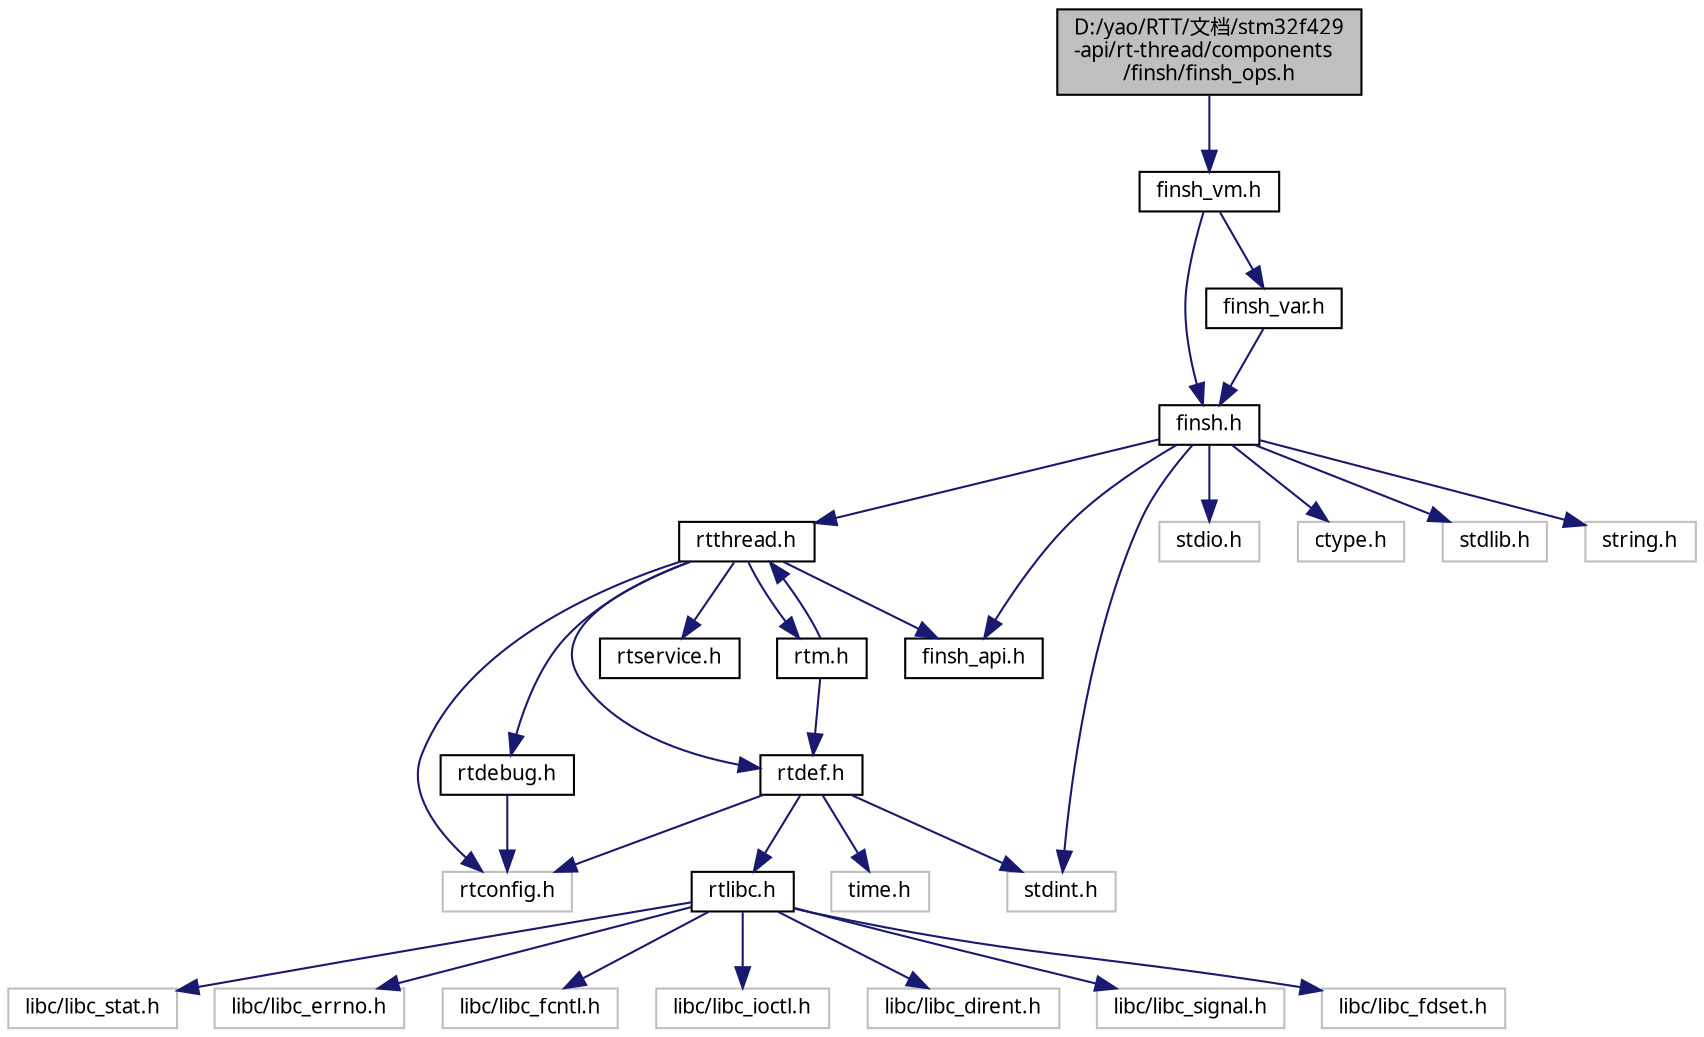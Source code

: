 digraph "D:/yao/RTT/文档/stm32f429-api/rt-thread/components/finsh/finsh_ops.h"
{
  edge [fontname="FreeSans.ttf",fontsize="10",labelfontname="FreeSans.ttf",labelfontsize="10"];
  node [fontname="FreeSans.ttf",fontsize="10",shape=record];
  Node1 [label="D:/yao/RTT/文档/stm32f429\l-api/rt-thread/components\l/finsh/finsh_ops.h",height=0.2,width=0.4,color="black", fillcolor="grey75", style="filled", fontcolor="black"];
  Node1 -> Node2 [color="midnightblue",fontsize="10",style="solid",fontname="FreeSans.ttf"];
  Node2 [label="finsh_vm.h",height=0.2,width=0.4,color="black", fillcolor="white", style="filled",URL="$finsh__vm_8h.html"];
  Node2 -> Node3 [color="midnightblue",fontsize="10",style="solid",fontname="FreeSans.ttf"];
  Node3 [label="finsh.h",height=0.2,width=0.4,color="black", fillcolor="white", style="filled",URL="$components_2finsh_2finsh_8h.html"];
  Node3 -> Node4 [color="midnightblue",fontsize="10",style="solid",fontname="FreeSans.ttf"];
  Node4 [label="rtthread.h",height=0.2,width=0.4,color="black", fillcolor="white", style="filled",URL="$rtthread_8h.html"];
  Node4 -> Node5 [color="midnightblue",fontsize="10",style="solid",fontname="FreeSans.ttf"];
  Node5 [label="rtconfig.h",height=0.2,width=0.4,color="grey75", fillcolor="white", style="filled"];
  Node4 -> Node6 [color="midnightblue",fontsize="10",style="solid",fontname="FreeSans.ttf"];
  Node6 [label="rtdebug.h",height=0.2,width=0.4,color="black", fillcolor="white", style="filled",URL="$rtdebug_8h.html"];
  Node6 -> Node5 [color="midnightblue",fontsize="10",style="solid",fontname="FreeSans.ttf"];
  Node4 -> Node7 [color="midnightblue",fontsize="10",style="solid",fontname="FreeSans.ttf"];
  Node7 [label="rtdef.h",height=0.2,width=0.4,color="black", fillcolor="white", style="filled",URL="$rtdef_8h.html"];
  Node7 -> Node5 [color="midnightblue",fontsize="10",style="solid",fontname="FreeSans.ttf"];
  Node7 -> Node8 [color="midnightblue",fontsize="10",style="solid",fontname="FreeSans.ttf"];
  Node8 [label="rtlibc.h",height=0.2,width=0.4,color="black", fillcolor="white", style="filled",URL="$rtlibc_8h.html"];
  Node8 -> Node9 [color="midnightblue",fontsize="10",style="solid",fontname="FreeSans.ttf"];
  Node9 [label="libc/libc_stat.h",height=0.2,width=0.4,color="grey75", fillcolor="white", style="filled"];
  Node8 -> Node10 [color="midnightblue",fontsize="10",style="solid",fontname="FreeSans.ttf"];
  Node10 [label="libc/libc_errno.h",height=0.2,width=0.4,color="grey75", fillcolor="white", style="filled"];
  Node8 -> Node11 [color="midnightblue",fontsize="10",style="solid",fontname="FreeSans.ttf"];
  Node11 [label="libc/libc_fcntl.h",height=0.2,width=0.4,color="grey75", fillcolor="white", style="filled"];
  Node8 -> Node12 [color="midnightblue",fontsize="10",style="solid",fontname="FreeSans.ttf"];
  Node12 [label="libc/libc_ioctl.h",height=0.2,width=0.4,color="grey75", fillcolor="white", style="filled"];
  Node8 -> Node13 [color="midnightblue",fontsize="10",style="solid",fontname="FreeSans.ttf"];
  Node13 [label="libc/libc_dirent.h",height=0.2,width=0.4,color="grey75", fillcolor="white", style="filled"];
  Node8 -> Node14 [color="midnightblue",fontsize="10",style="solid",fontname="FreeSans.ttf"];
  Node14 [label="libc/libc_signal.h",height=0.2,width=0.4,color="grey75", fillcolor="white", style="filled"];
  Node8 -> Node15 [color="midnightblue",fontsize="10",style="solid",fontname="FreeSans.ttf"];
  Node15 [label="libc/libc_fdset.h",height=0.2,width=0.4,color="grey75", fillcolor="white", style="filled"];
  Node7 -> Node16 [color="midnightblue",fontsize="10",style="solid",fontname="FreeSans.ttf"];
  Node16 [label="stdint.h",height=0.2,width=0.4,color="grey75", fillcolor="white", style="filled"];
  Node7 -> Node17 [color="midnightblue",fontsize="10",style="solid",fontname="FreeSans.ttf"];
  Node17 [label="time.h",height=0.2,width=0.4,color="grey75", fillcolor="white", style="filled"];
  Node4 -> Node18 [color="midnightblue",fontsize="10",style="solid",fontname="FreeSans.ttf"];
  Node18 [label="rtservice.h",height=0.2,width=0.4,color="black", fillcolor="white", style="filled",URL="$rtservice_8h.html"];
  Node4 -> Node19 [color="midnightblue",fontsize="10",style="solid",fontname="FreeSans.ttf"];
  Node19 [label="rtm.h",height=0.2,width=0.4,color="black", fillcolor="white", style="filled",URL="$rtm_8h.html"];
  Node19 -> Node7 [color="midnightblue",fontsize="10",style="solid",fontname="FreeSans.ttf"];
  Node19 -> Node4 [color="midnightblue",fontsize="10",style="solid",fontname="FreeSans.ttf"];
  Node4 -> Node20 [color="midnightblue",fontsize="10",style="solid",fontname="FreeSans.ttf"];
  Node20 [label="finsh_api.h",height=0.2,width=0.4,color="black", fillcolor="white", style="filled",URL="$finsh__api_8h.html"];
  Node3 -> Node20 [color="midnightblue",fontsize="10",style="solid",fontname="FreeSans.ttf"];
  Node3 -> Node21 [color="midnightblue",fontsize="10",style="solid",fontname="FreeSans.ttf"];
  Node21 [label="stdio.h",height=0.2,width=0.4,color="grey75", fillcolor="white", style="filled"];
  Node3 -> Node22 [color="midnightblue",fontsize="10",style="solid",fontname="FreeSans.ttf"];
  Node22 [label="ctype.h",height=0.2,width=0.4,color="grey75", fillcolor="white", style="filled"];
  Node3 -> Node23 [color="midnightblue",fontsize="10",style="solid",fontname="FreeSans.ttf"];
  Node23 [label="stdlib.h",height=0.2,width=0.4,color="grey75", fillcolor="white", style="filled"];
  Node3 -> Node16 [color="midnightblue",fontsize="10",style="solid",fontname="FreeSans.ttf"];
  Node3 -> Node24 [color="midnightblue",fontsize="10",style="solid",fontname="FreeSans.ttf"];
  Node24 [label="string.h",height=0.2,width=0.4,color="grey75", fillcolor="white", style="filled"];
  Node2 -> Node25 [color="midnightblue",fontsize="10",style="solid",fontname="FreeSans.ttf"];
  Node25 [label="finsh_var.h",height=0.2,width=0.4,color="black", fillcolor="white", style="filled",URL="$finsh__var_8h.html"];
  Node25 -> Node3 [color="midnightblue",fontsize="10",style="solid",fontname="FreeSans.ttf"];
}
